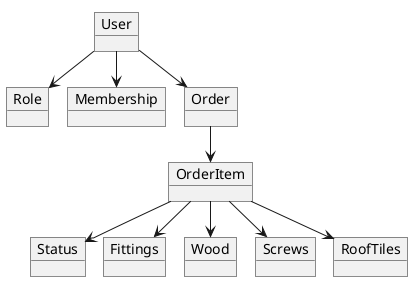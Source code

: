 @startuml
'https://plantuml.com/object-diagram
!pragma layout smetana

object User
object Status
object Role
object Membership
object Order
object OrderItem
object Fittings
object Wood
object Screws
object RoofTiles

Order --> OrderItem
OrderItem --> Status
OrderItem --> Fittings
OrderItem --> Wood
OrderItem --> Screws
OrderItem --> RoofTiles

User --> Role
User --> Membership
User --> Order





@enduml

